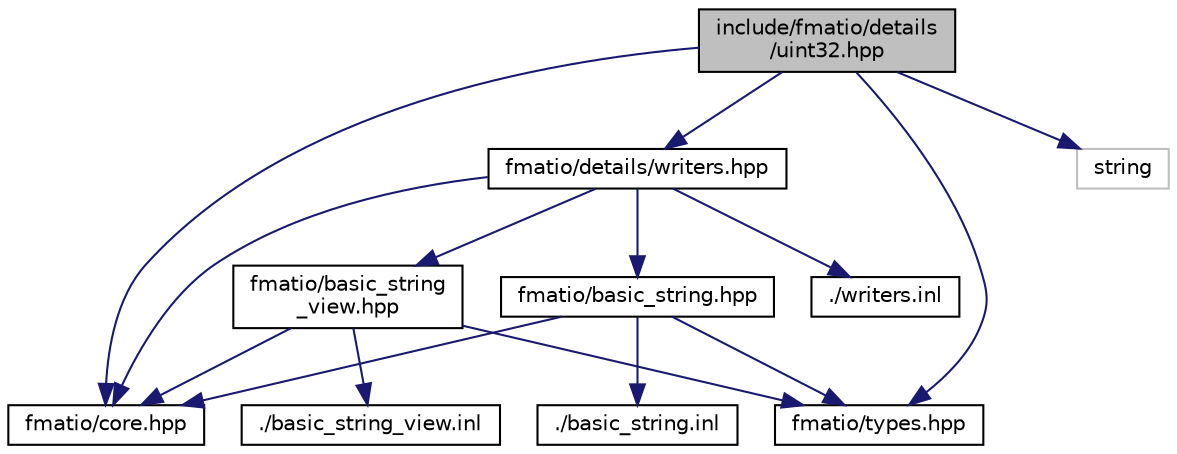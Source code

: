 digraph "include/fmatio/details/uint32.hpp"
{
 // LATEX_PDF_SIZE
  edge [fontname="Helvetica",fontsize="10",labelfontname="Helvetica",labelfontsize="10"];
  node [fontname="Helvetica",fontsize="10",shape=record];
  Node1 [label="include/fmatio/details\l/uint32.hpp",height=0.2,width=0.4,color="black", fillcolor="grey75", style="filled", fontcolor="black",tooltip=" "];
  Node1 -> Node2 [color="midnightblue",fontsize="10",style="solid",fontname="Helvetica"];
  Node2 [label="fmatio/core.hpp",height=0.2,width=0.4,color="black", fillcolor="white", style="filled",URL="$core_8hpp.html",tooltip=" "];
  Node1 -> Node3 [color="midnightblue",fontsize="10",style="solid",fontname="Helvetica"];
  Node3 [label="fmatio/types.hpp",height=0.2,width=0.4,color="black", fillcolor="white", style="filled",URL="$types_8hpp.html",tooltip=" "];
  Node1 -> Node4 [color="midnightblue",fontsize="10",style="solid",fontname="Helvetica"];
  Node4 [label="fmatio/details/writers.hpp",height=0.2,width=0.4,color="black", fillcolor="white", style="filled",URL="$writers_8hpp.html",tooltip=" "];
  Node4 -> Node2 [color="midnightblue",fontsize="10",style="solid",fontname="Helvetica"];
  Node4 -> Node5 [color="midnightblue",fontsize="10",style="solid",fontname="Helvetica"];
  Node5 [label="fmatio/basic_string.hpp",height=0.2,width=0.4,color="black", fillcolor="white", style="filled",URL="$basic__string_8hpp.html",tooltip=" "];
  Node5 -> Node2 [color="midnightblue",fontsize="10",style="solid",fontname="Helvetica"];
  Node5 -> Node3 [color="midnightblue",fontsize="10",style="solid",fontname="Helvetica"];
  Node5 -> Node6 [color="midnightblue",fontsize="10",style="solid",fontname="Helvetica"];
  Node6 [label="./basic_string.inl",height=0.2,width=0.4,color="black", fillcolor="white", style="filled",URL="$basic__string_8inl.html",tooltip=" "];
  Node4 -> Node7 [color="midnightblue",fontsize="10",style="solid",fontname="Helvetica"];
  Node7 [label="fmatio/basic_string\l_view.hpp",height=0.2,width=0.4,color="black", fillcolor="white", style="filled",URL="$basic__string__view_8hpp.html",tooltip=" "];
  Node7 -> Node2 [color="midnightblue",fontsize="10",style="solid",fontname="Helvetica"];
  Node7 -> Node3 [color="midnightblue",fontsize="10",style="solid",fontname="Helvetica"];
  Node7 -> Node8 [color="midnightblue",fontsize="10",style="solid",fontname="Helvetica"];
  Node8 [label="./basic_string_view.inl",height=0.2,width=0.4,color="black", fillcolor="white", style="filled",URL="$basic__string__view_8inl.html",tooltip=" "];
  Node4 -> Node9 [color="midnightblue",fontsize="10",style="solid",fontname="Helvetica"];
  Node9 [label="./writers.inl",height=0.2,width=0.4,color="black", fillcolor="white", style="filled",URL="$writers_8inl.html",tooltip=" "];
  Node1 -> Node10 [color="midnightblue",fontsize="10",style="solid",fontname="Helvetica"];
  Node10 [label="string",height=0.2,width=0.4,color="grey75", fillcolor="white", style="filled",tooltip=" "];
}
